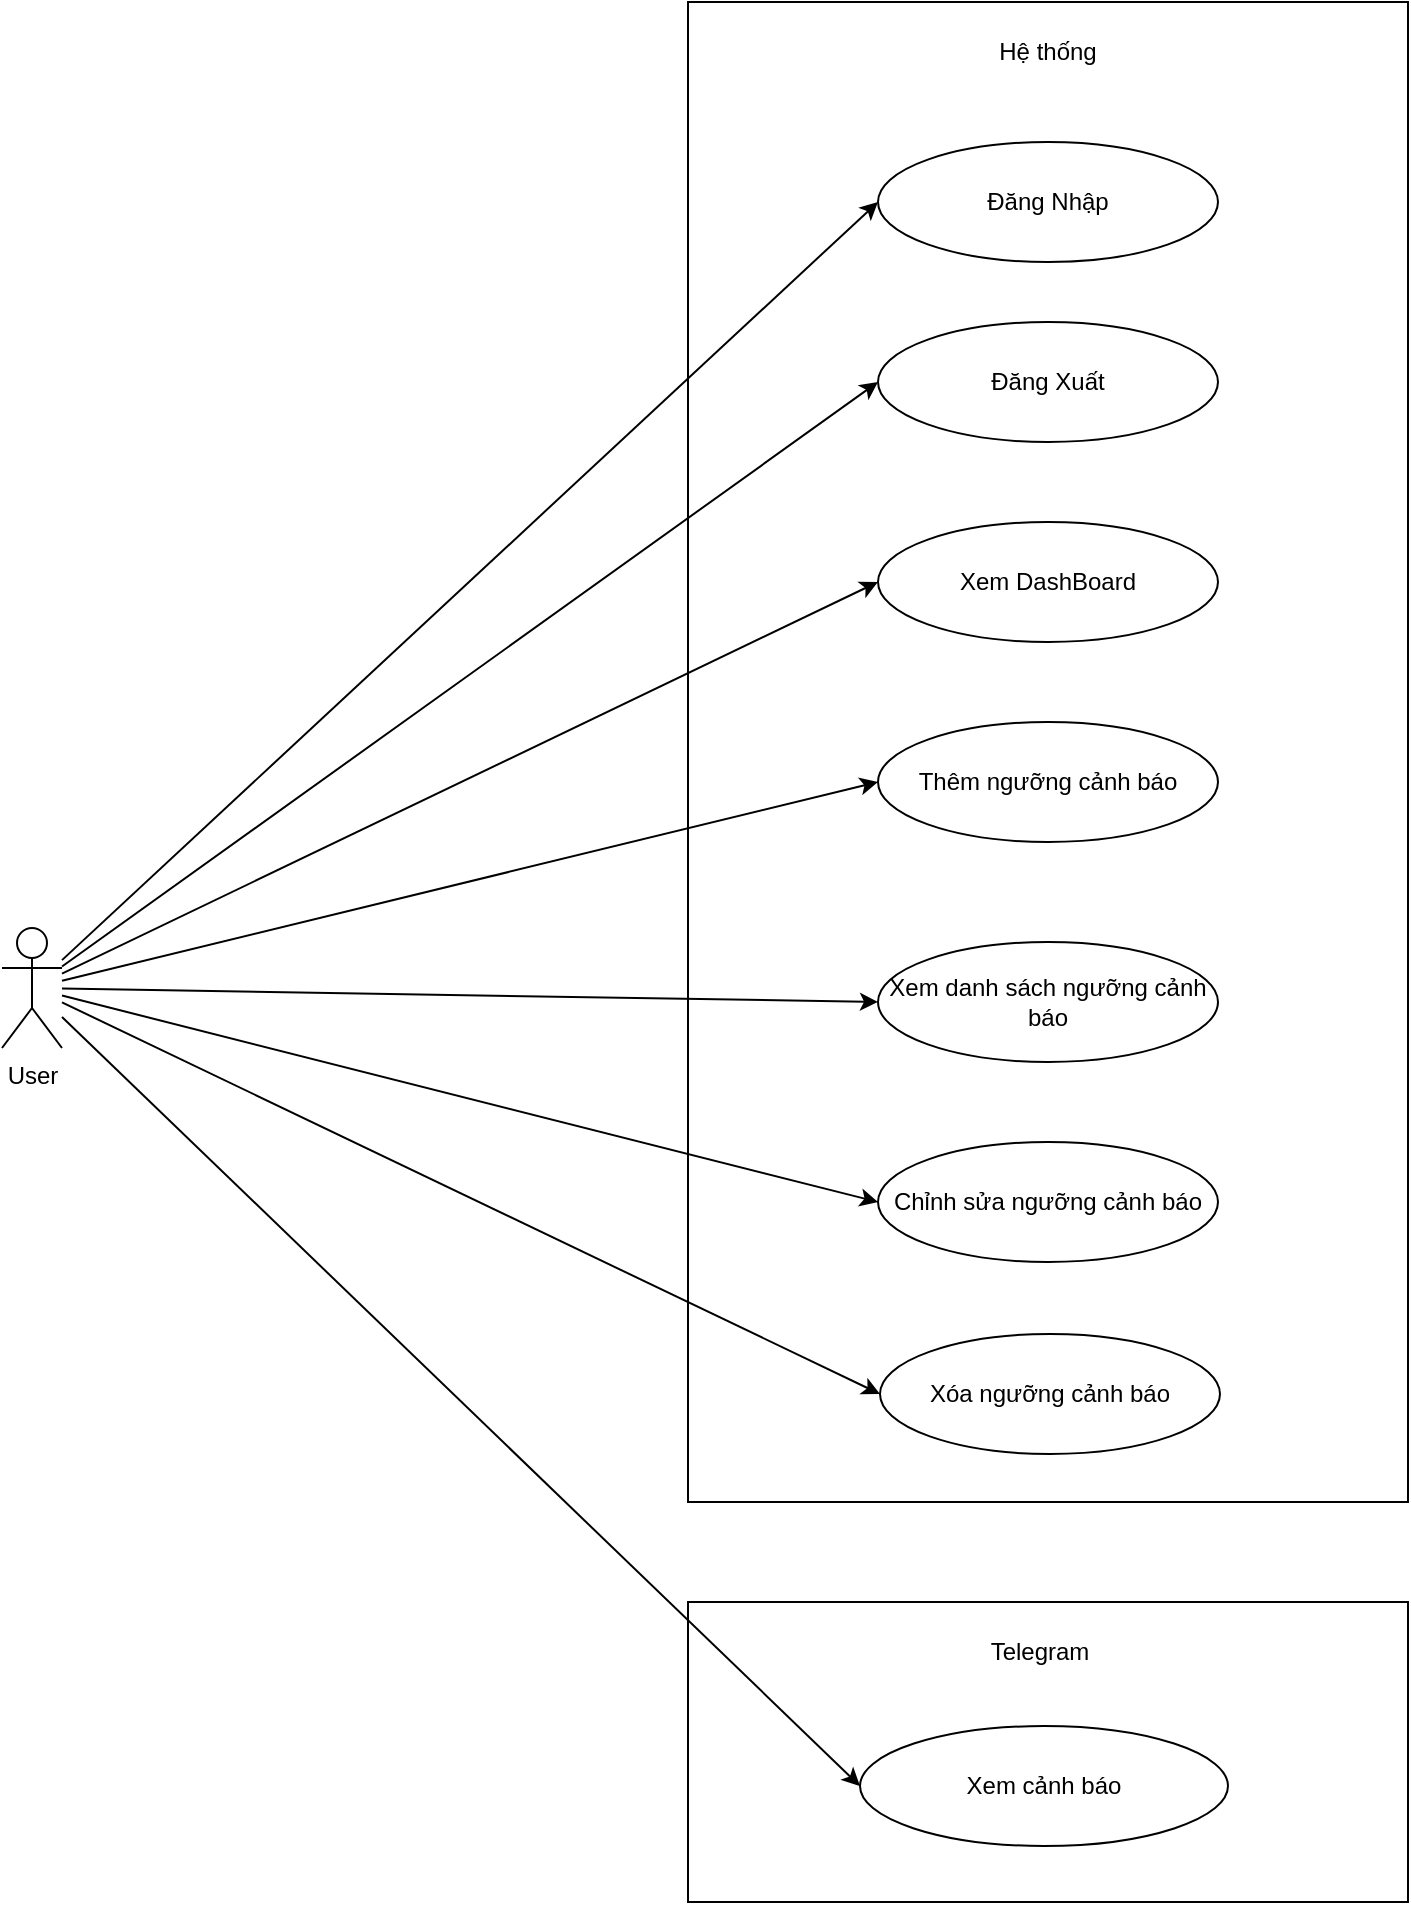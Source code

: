 <mxfile version="24.4.8" type="device" pages="2">
  <diagram name="Ucase" id="dlTF_RENaMYZufCx9qsZ">
    <mxGraphModel dx="2150" dy="942" grid="1" gridSize="10" guides="1" tooltips="1" connect="1" arrows="1" fold="1" page="1" pageScale="1" pageWidth="3300" pageHeight="4681" math="0" shadow="0">
      <root>
        <mxCell id="0" />
        <mxCell id="1" parent="0" />
        <mxCell id="ZG54lsxGytvi4h5ANaZd-1" value="User" style="shape=umlActor;verticalLabelPosition=bottom;verticalAlign=top;html=1;outlineConnect=0;" vertex="1" parent="1">
          <mxGeometry x="157" y="553" width="30" height="60" as="geometry" />
        </mxCell>
        <mxCell id="ZG54lsxGytvi4h5ANaZd-2" value="" style="rounded=0;whiteSpace=wrap;html=1;" vertex="1" parent="1">
          <mxGeometry x="500" y="90" width="360" height="750" as="geometry" />
        </mxCell>
        <mxCell id="ZG54lsxGytvi4h5ANaZd-3" value="Hệ thống" style="text;html=1;align=center;verticalAlign=middle;whiteSpace=wrap;rounded=0;" vertex="1" parent="1">
          <mxGeometry x="650" y="100" width="60" height="30" as="geometry" />
        </mxCell>
        <mxCell id="ZG54lsxGytvi4h5ANaZd-4" value="Đăng Nhập" style="ellipse;whiteSpace=wrap;html=1;" vertex="1" parent="1">
          <mxGeometry x="595" y="160" width="170" height="60" as="geometry" />
        </mxCell>
        <mxCell id="ZG54lsxGytvi4h5ANaZd-5" value="Đăng Xuất" style="ellipse;whiteSpace=wrap;html=1;" vertex="1" parent="1">
          <mxGeometry x="595" y="250" width="170" height="60" as="geometry" />
        </mxCell>
        <mxCell id="ZG54lsxGytvi4h5ANaZd-6" value="Xem DashBoard" style="ellipse;whiteSpace=wrap;html=1;" vertex="1" parent="1">
          <mxGeometry x="595" y="350" width="170" height="60" as="geometry" />
        </mxCell>
        <mxCell id="ZG54lsxGytvi4h5ANaZd-7" value="Thêm ngưỡng cảnh báo" style="ellipse;whiteSpace=wrap;html=1;" vertex="1" parent="1">
          <mxGeometry x="595" y="450" width="170" height="60" as="geometry" />
        </mxCell>
        <mxCell id="ZG54lsxGytvi4h5ANaZd-8" value="Xem danh sách ngưỡng cảnh báo" style="ellipse;whiteSpace=wrap;html=1;" vertex="1" parent="1">
          <mxGeometry x="595" y="560" width="170" height="60" as="geometry" />
        </mxCell>
        <mxCell id="ZG54lsxGytvi4h5ANaZd-9" value="Chỉnh sửa ngưỡng cảnh báo" style="ellipse;whiteSpace=wrap;html=1;" vertex="1" parent="1">
          <mxGeometry x="595" y="660" width="170" height="60" as="geometry" />
        </mxCell>
        <mxCell id="ZG54lsxGytvi4h5ANaZd-10" value="Xóa ngưỡng cảnh báo" style="ellipse;whiteSpace=wrap;html=1;" vertex="1" parent="1">
          <mxGeometry x="596" y="756" width="170" height="60" as="geometry" />
        </mxCell>
        <mxCell id="ZG54lsxGytvi4h5ANaZd-15" value="" style="endArrow=classic;html=1;rounded=0;entryX=0;entryY=0.5;entryDx=0;entryDy=0;" edge="1" parent="1" source="ZG54lsxGytvi4h5ANaZd-1" target="ZG54lsxGytvi4h5ANaZd-4">
          <mxGeometry width="50" height="50" relative="1" as="geometry">
            <mxPoint x="470" y="480" as="sourcePoint" />
            <mxPoint x="520" y="430" as="targetPoint" />
          </mxGeometry>
        </mxCell>
        <mxCell id="ZG54lsxGytvi4h5ANaZd-16" value="" style="endArrow=classic;html=1;rounded=0;entryX=0;entryY=0.5;entryDx=0;entryDy=0;" edge="1" parent="1" source="ZG54lsxGytvi4h5ANaZd-1" target="ZG54lsxGytvi4h5ANaZd-5">
          <mxGeometry width="50" height="50" relative="1" as="geometry">
            <mxPoint x="470" y="480" as="sourcePoint" />
            <mxPoint x="520" y="430" as="targetPoint" />
          </mxGeometry>
        </mxCell>
        <mxCell id="ZG54lsxGytvi4h5ANaZd-17" value="" style="endArrow=classic;html=1;rounded=0;entryX=0;entryY=0.5;entryDx=0;entryDy=0;" edge="1" parent="1" source="ZG54lsxGytvi4h5ANaZd-1" target="ZG54lsxGytvi4h5ANaZd-6">
          <mxGeometry width="50" height="50" relative="1" as="geometry">
            <mxPoint x="470" y="480" as="sourcePoint" />
            <mxPoint x="520" y="430" as="targetPoint" />
          </mxGeometry>
        </mxCell>
        <mxCell id="ZG54lsxGytvi4h5ANaZd-18" value="" style="endArrow=classic;html=1;rounded=0;entryX=0;entryY=0.5;entryDx=0;entryDy=0;" edge="1" parent="1" source="ZG54lsxGytvi4h5ANaZd-1" target="ZG54lsxGytvi4h5ANaZd-7">
          <mxGeometry width="50" height="50" relative="1" as="geometry">
            <mxPoint x="470" y="480" as="sourcePoint" />
            <mxPoint x="520" y="430" as="targetPoint" />
          </mxGeometry>
        </mxCell>
        <mxCell id="ZG54lsxGytvi4h5ANaZd-19" value="" style="endArrow=classic;html=1;rounded=0;entryX=0;entryY=0.5;entryDx=0;entryDy=0;" edge="1" parent="1" source="ZG54lsxGytvi4h5ANaZd-1" target="ZG54lsxGytvi4h5ANaZd-8">
          <mxGeometry width="50" height="50" relative="1" as="geometry">
            <mxPoint x="240" y="480" as="sourcePoint" />
            <mxPoint x="520" y="430" as="targetPoint" />
          </mxGeometry>
        </mxCell>
        <mxCell id="ZG54lsxGytvi4h5ANaZd-20" value="" style="endArrow=classic;html=1;rounded=0;entryX=0;entryY=0.5;entryDx=0;entryDy=0;" edge="1" parent="1" source="ZG54lsxGytvi4h5ANaZd-1" target="ZG54lsxGytvi4h5ANaZd-9">
          <mxGeometry width="50" height="50" relative="1" as="geometry">
            <mxPoint x="470" y="480" as="sourcePoint" />
            <mxPoint x="520" y="430" as="targetPoint" />
          </mxGeometry>
        </mxCell>
        <mxCell id="ZG54lsxGytvi4h5ANaZd-22" value="" style="endArrow=classic;html=1;rounded=0;entryX=0;entryY=0.5;entryDx=0;entryDy=0;" edge="1" parent="1" source="ZG54lsxGytvi4h5ANaZd-1" target="ZG54lsxGytvi4h5ANaZd-10">
          <mxGeometry width="50" height="50" relative="1" as="geometry">
            <mxPoint x="470" y="480" as="sourcePoint" />
            <mxPoint x="520" y="430" as="targetPoint" />
          </mxGeometry>
        </mxCell>
        <mxCell id="ZG54lsxGytvi4h5ANaZd-24" value="" style="rounded=0;whiteSpace=wrap;html=1;" vertex="1" parent="1">
          <mxGeometry x="500" y="890" width="360" height="150" as="geometry" />
        </mxCell>
        <mxCell id="ZG54lsxGytvi4h5ANaZd-25" value="Telegram" style="text;html=1;align=center;verticalAlign=middle;whiteSpace=wrap;rounded=0;" vertex="1" parent="1">
          <mxGeometry x="646" y="900" width="60" height="30" as="geometry" />
        </mxCell>
        <mxCell id="ZG54lsxGytvi4h5ANaZd-26" value="Xem cảnh báo" style="ellipse;whiteSpace=wrap;html=1;" vertex="1" parent="1">
          <mxGeometry x="586" y="952" width="184" height="60" as="geometry" />
        </mxCell>
        <mxCell id="ZG54lsxGytvi4h5ANaZd-27" value="" style="endArrow=classic;html=1;rounded=0;entryX=0;entryY=0.5;entryDx=0;entryDy=0;" edge="1" parent="1" source="ZG54lsxGytvi4h5ANaZd-1" target="ZG54lsxGytvi4h5ANaZd-26">
          <mxGeometry width="50" height="50" relative="1" as="geometry">
            <mxPoint x="410" y="820" as="sourcePoint" />
            <mxPoint x="460" y="770" as="targetPoint" />
          </mxGeometry>
        </mxCell>
      </root>
    </mxGraphModel>
  </diagram>
  <diagram id="wpxlZgu4PQ1XtZcDKE76" name="Quản trị hệ thống">
    <mxGraphModel dx="1843" dy="807" grid="1" gridSize="10" guides="1" tooltips="1" connect="1" arrows="1" fold="1" page="1" pageScale="1" pageWidth="3300" pageHeight="4681" math="0" shadow="0">
      <root>
        <mxCell id="0" />
        <mxCell id="1" parent="0" />
        <mxCell id="E5GRtMkMbXDL3rfOTSf9-1" value="Quản trị hệ thống" style="shape=umlActor;verticalLabelPosition=bottom;verticalAlign=top;html=1;outlineConnect=0;" vertex="1" parent="1">
          <mxGeometry x="157" y="492" width="30" height="60" as="geometry" />
        </mxCell>
        <mxCell id="E5GRtMkMbXDL3rfOTSf9-2" value="" style="rounded=0;whiteSpace=wrap;html=1;" vertex="1" parent="1">
          <mxGeometry x="500" y="90" width="360" height="700" as="geometry" />
        </mxCell>
        <mxCell id="E5GRtMkMbXDL3rfOTSf9-3" value="Hệ thống" style="text;html=1;align=center;verticalAlign=middle;whiteSpace=wrap;rounded=0;" vertex="1" parent="1">
          <mxGeometry x="650" y="100" width="60" height="30" as="geometry" />
        </mxCell>
        <mxCell id="E5GRtMkMbXDL3rfOTSf9-4" value="Quản lý các thành phần nền tảng" style="ellipse;whiteSpace=wrap;html=1;" vertex="1" parent="1">
          <mxGeometry x="595" y="160" width="170" height="60" as="geometry" />
        </mxCell>
        <mxCell id="E5GRtMkMbXDL3rfOTSf9-5" value="Thêm Dashboard" style="ellipse;whiteSpace=wrap;html=1;" vertex="1" parent="1">
          <mxGeometry x="595" y="250" width="170" height="60" as="geometry" />
        </mxCell>
        <mxCell id="E5GRtMkMbXDL3rfOTSf9-6" value="Xem DashBoard" style="ellipse;whiteSpace=wrap;html=1;" vertex="1" parent="1">
          <mxGeometry x="596" y="510" width="170" height="60" as="geometry" />
        </mxCell>
        <mxCell id="E5GRtMkMbXDL3rfOTSf9-7" value="Điều phối workflow data bằng Airflow" style="ellipse;whiteSpace=wrap;html=1;" vertex="1" parent="1">
          <mxGeometry x="595" y="610" width="170" height="60" as="geometry" />
        </mxCell>
        <mxCell id="E5GRtMkMbXDL3rfOTSf9-8" value="Thêm các chỉ báo bằng Spark" style="ellipse;whiteSpace=wrap;html=1;" vertex="1" parent="1">
          <mxGeometry x="595" y="700" width="170" height="60" as="geometry" />
        </mxCell>
        <mxCell id="E5GRtMkMbXDL3rfOTSf9-9" value="Sửa DashBoard" style="ellipse;whiteSpace=wrap;html=1;" vertex="1" parent="1">
          <mxGeometry x="590" y="330" width="170" height="60" as="geometry" />
        </mxCell>
        <mxCell id="E5GRtMkMbXDL3rfOTSf9-10" value="Xóa DashBoard" style="ellipse;whiteSpace=wrap;html=1;" vertex="1" parent="1">
          <mxGeometry x="595" y="420" width="170" height="60" as="geometry" />
        </mxCell>
        <mxCell id="E5GRtMkMbXDL3rfOTSf9-11" value="" style="endArrow=classic;html=1;rounded=0;entryX=0;entryY=0.5;entryDx=0;entryDy=0;" edge="1" parent="1" source="E5GRtMkMbXDL3rfOTSf9-1" target="E5GRtMkMbXDL3rfOTSf9-4">
          <mxGeometry width="50" height="50" relative="1" as="geometry">
            <mxPoint x="470" y="480" as="sourcePoint" />
            <mxPoint x="520" y="430" as="targetPoint" />
          </mxGeometry>
        </mxCell>
        <mxCell id="E5GRtMkMbXDL3rfOTSf9-12" value="" style="endArrow=classic;html=1;rounded=0;entryX=0;entryY=0.5;entryDx=0;entryDy=0;" edge="1" parent="1" source="E5GRtMkMbXDL3rfOTSf9-1" target="E5GRtMkMbXDL3rfOTSf9-5">
          <mxGeometry width="50" height="50" relative="1" as="geometry">
            <mxPoint x="470" y="480" as="sourcePoint" />
            <mxPoint x="520" y="430" as="targetPoint" />
          </mxGeometry>
        </mxCell>
        <mxCell id="E5GRtMkMbXDL3rfOTSf9-13" value="" style="endArrow=classic;html=1;rounded=0;entryX=0;entryY=0.5;entryDx=0;entryDy=0;" edge="1" parent="1" source="E5GRtMkMbXDL3rfOTSf9-1" target="E5GRtMkMbXDL3rfOTSf9-6">
          <mxGeometry width="50" height="50" relative="1" as="geometry">
            <mxPoint x="470" y="480" as="sourcePoint" />
            <mxPoint x="520" y="430" as="targetPoint" />
          </mxGeometry>
        </mxCell>
        <mxCell id="E5GRtMkMbXDL3rfOTSf9-14" value="" style="endArrow=classic;html=1;rounded=0;entryX=0;entryY=0.5;entryDx=0;entryDy=0;" edge="1" parent="1" source="E5GRtMkMbXDL3rfOTSf9-1" target="E5GRtMkMbXDL3rfOTSf9-7">
          <mxGeometry width="50" height="50" relative="1" as="geometry">
            <mxPoint x="470" y="480" as="sourcePoint" />
            <mxPoint x="520" y="430" as="targetPoint" />
          </mxGeometry>
        </mxCell>
        <mxCell id="E5GRtMkMbXDL3rfOTSf9-15" value="" style="endArrow=classic;html=1;rounded=0;entryX=0;entryY=0.5;entryDx=0;entryDy=0;" edge="1" parent="1" source="E5GRtMkMbXDL3rfOTSf9-1" target="E5GRtMkMbXDL3rfOTSf9-8">
          <mxGeometry width="50" height="50" relative="1" as="geometry">
            <mxPoint x="240" y="480" as="sourcePoint" />
            <mxPoint x="520" y="430" as="targetPoint" />
          </mxGeometry>
        </mxCell>
        <mxCell id="E5GRtMkMbXDL3rfOTSf9-16" value="" style="endArrow=classic;html=1;rounded=0;entryX=0;entryY=0.5;entryDx=0;entryDy=0;" edge="1" parent="1" source="E5GRtMkMbXDL3rfOTSf9-1" target="E5GRtMkMbXDL3rfOTSf9-9">
          <mxGeometry width="50" height="50" relative="1" as="geometry">
            <mxPoint x="470" y="480" as="sourcePoint" />
            <mxPoint x="520" y="430" as="targetPoint" />
          </mxGeometry>
        </mxCell>
        <mxCell id="E5GRtMkMbXDL3rfOTSf9-17" value="" style="endArrow=classic;html=1;rounded=0;entryX=0;entryY=0.5;entryDx=0;entryDy=0;" edge="1" parent="1" source="E5GRtMkMbXDL3rfOTSf9-1" target="E5GRtMkMbXDL3rfOTSf9-10">
          <mxGeometry width="50" height="50" relative="1" as="geometry">
            <mxPoint x="470" y="480" as="sourcePoint" />
            <mxPoint x="520" y="430" as="targetPoint" />
          </mxGeometry>
        </mxCell>
      </root>
    </mxGraphModel>
  </diagram>
</mxfile>
